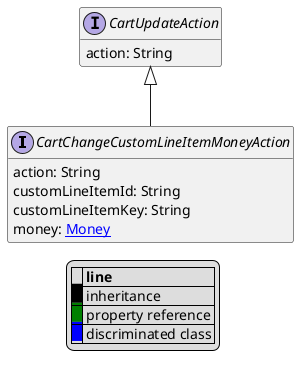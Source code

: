@startuml

hide empty fields
hide empty methods
legend
|= |= line |
|<back:black>   </back>| inheritance |
|<back:green>   </back>| property reference |
|<back:blue>   </back>| discriminated class |
endlegend
interface CartChangeCustomLineItemMoneyAction [[CartChangeCustomLineItemMoneyAction.svg]] extends CartUpdateAction {
    action: String
    customLineItemId: String
    customLineItemKey: String
    money: [[Money.svg Money]]
}
interface CartUpdateAction [[CartUpdateAction.svg]]  {
    action: String
}





@enduml
